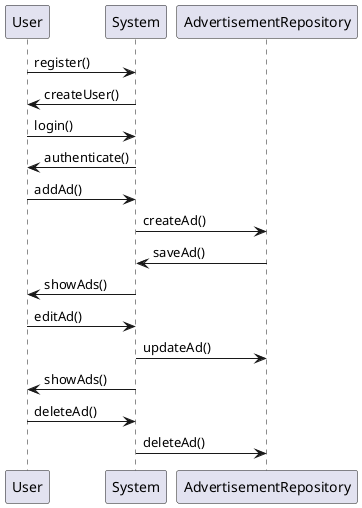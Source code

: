@startuml
participant User
participant System

User -> System: register()
System -> User: createUser()
User -> System: login()
System -> User: authenticate()
User -> System: addAd()
System -> AdvertisementRepository: createAd()
AdvertisementRepository -> System: saveAd()
System -> User: showAds()
User -> System: editAd()
System -> AdvertisementRepository: updateAd()
System -> User: showAds()
User -> System: deleteAd()
System -> AdvertisementRepository: deleteAd()

@enduml
